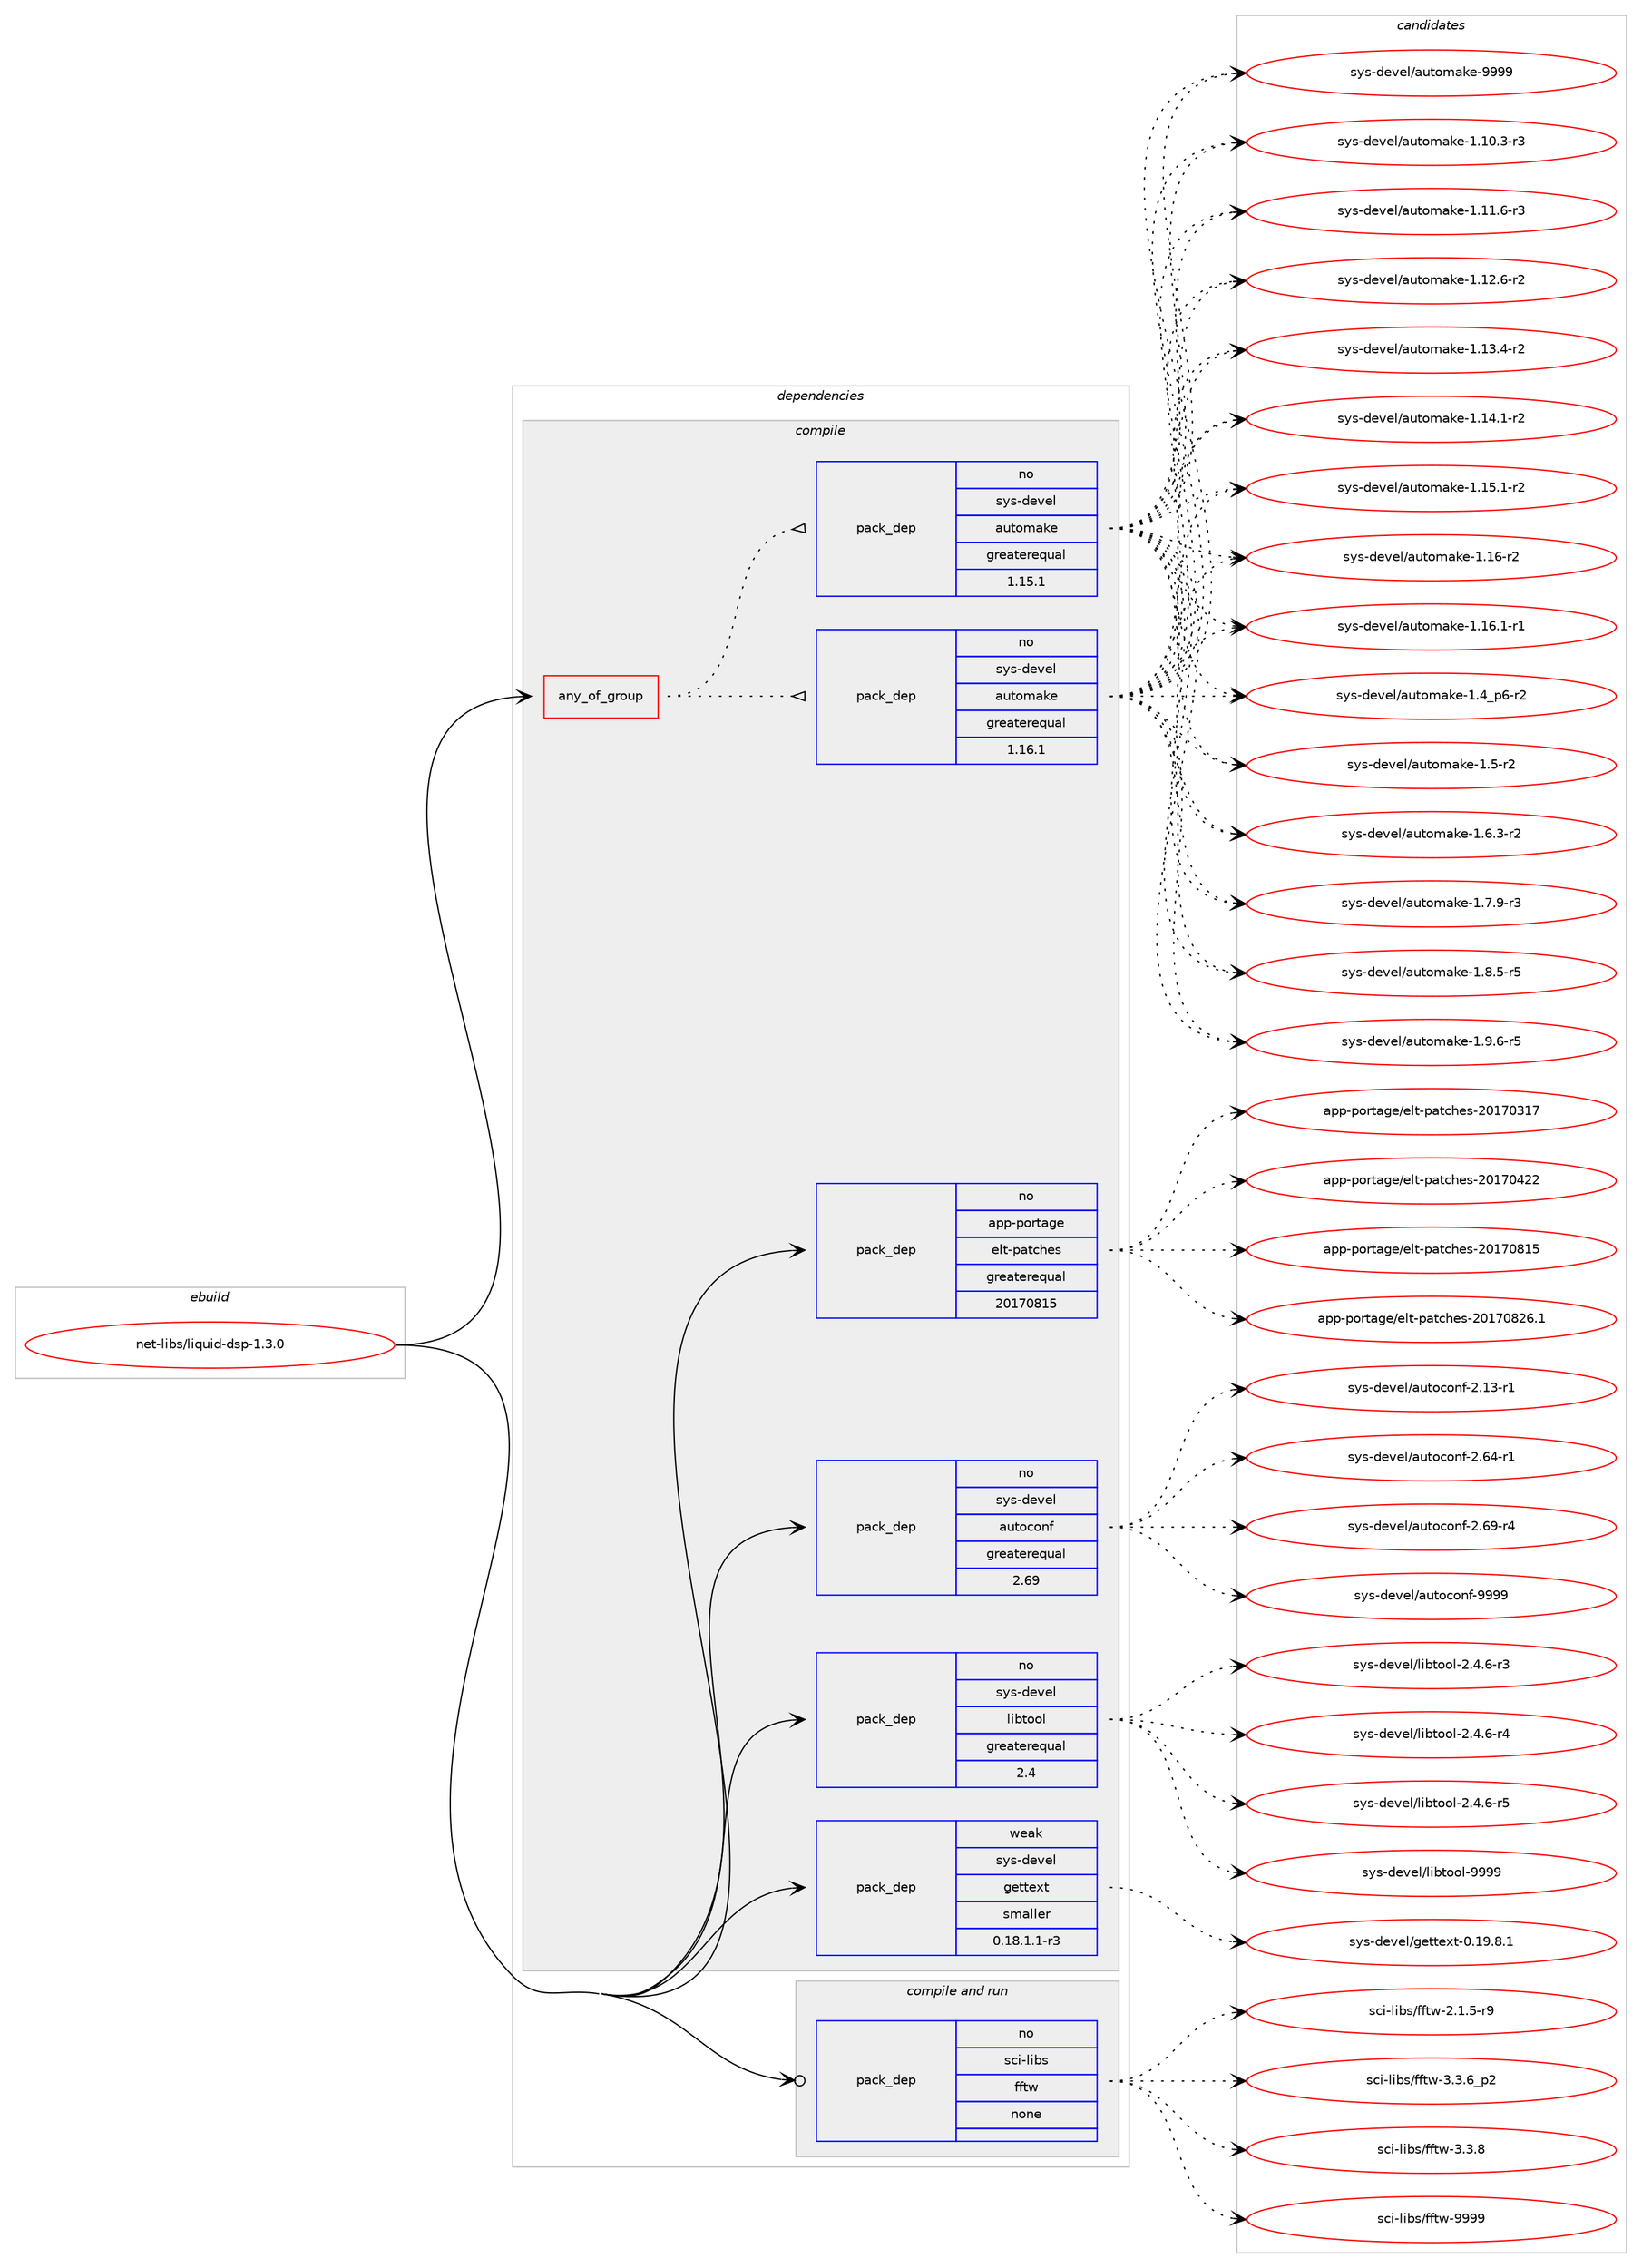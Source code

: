 digraph prolog {

# *************
# Graph options
# *************

newrank=true;
concentrate=true;
compound=true;
graph [rankdir=LR,fontname=Helvetica,fontsize=10,ranksep=1.5];#, ranksep=2.5, nodesep=0.2];
edge  [arrowhead=vee];
node  [fontname=Helvetica,fontsize=10];

# **********
# The ebuild
# **********

subgraph cluster_leftcol {
color=gray;
rank=same;
label=<<i>ebuild</i>>;
id [label="net-libs/liquid-dsp-1.3.0", color=red, width=4, href="../net-libs/liquid-dsp-1.3.0.svg"];
}

# ****************
# The dependencies
# ****************

subgraph cluster_midcol {
color=gray;
label=<<i>dependencies</i>>;
subgraph cluster_compile {
fillcolor="#eeeeee";
style=filled;
label=<<i>compile</i>>;
subgraph any26186 {
dependency1661012 [label=<<TABLE BORDER="0" CELLBORDER="1" CELLSPACING="0" CELLPADDING="4"><TR><TD CELLPADDING="10">any_of_group</TD></TR></TABLE>>, shape=none, color=red];subgraph pack1187535 {
dependency1661013 [label=<<TABLE BORDER="0" CELLBORDER="1" CELLSPACING="0" CELLPADDING="4" WIDTH="220"><TR><TD ROWSPAN="6" CELLPADDING="30">pack_dep</TD></TR><TR><TD WIDTH="110">no</TD></TR><TR><TD>sys-devel</TD></TR><TR><TD>automake</TD></TR><TR><TD>greaterequal</TD></TR><TR><TD>1.16.1</TD></TR></TABLE>>, shape=none, color=blue];
}
dependency1661012:e -> dependency1661013:w [weight=20,style="dotted",arrowhead="oinv"];
subgraph pack1187536 {
dependency1661014 [label=<<TABLE BORDER="0" CELLBORDER="1" CELLSPACING="0" CELLPADDING="4" WIDTH="220"><TR><TD ROWSPAN="6" CELLPADDING="30">pack_dep</TD></TR><TR><TD WIDTH="110">no</TD></TR><TR><TD>sys-devel</TD></TR><TR><TD>automake</TD></TR><TR><TD>greaterequal</TD></TR><TR><TD>1.15.1</TD></TR></TABLE>>, shape=none, color=blue];
}
dependency1661012:e -> dependency1661014:w [weight=20,style="dotted",arrowhead="oinv"];
}
id:e -> dependency1661012:w [weight=20,style="solid",arrowhead="vee"];
subgraph pack1187537 {
dependency1661015 [label=<<TABLE BORDER="0" CELLBORDER="1" CELLSPACING="0" CELLPADDING="4" WIDTH="220"><TR><TD ROWSPAN="6" CELLPADDING="30">pack_dep</TD></TR><TR><TD WIDTH="110">no</TD></TR><TR><TD>app-portage</TD></TR><TR><TD>elt-patches</TD></TR><TR><TD>greaterequal</TD></TR><TR><TD>20170815</TD></TR></TABLE>>, shape=none, color=blue];
}
id:e -> dependency1661015:w [weight=20,style="solid",arrowhead="vee"];
subgraph pack1187538 {
dependency1661016 [label=<<TABLE BORDER="0" CELLBORDER="1" CELLSPACING="0" CELLPADDING="4" WIDTH="220"><TR><TD ROWSPAN="6" CELLPADDING="30">pack_dep</TD></TR><TR><TD WIDTH="110">no</TD></TR><TR><TD>sys-devel</TD></TR><TR><TD>autoconf</TD></TR><TR><TD>greaterequal</TD></TR><TR><TD>2.69</TD></TR></TABLE>>, shape=none, color=blue];
}
id:e -> dependency1661016:w [weight=20,style="solid",arrowhead="vee"];
subgraph pack1187539 {
dependency1661017 [label=<<TABLE BORDER="0" CELLBORDER="1" CELLSPACING="0" CELLPADDING="4" WIDTH="220"><TR><TD ROWSPAN="6" CELLPADDING="30">pack_dep</TD></TR><TR><TD WIDTH="110">no</TD></TR><TR><TD>sys-devel</TD></TR><TR><TD>libtool</TD></TR><TR><TD>greaterequal</TD></TR><TR><TD>2.4</TD></TR></TABLE>>, shape=none, color=blue];
}
id:e -> dependency1661017:w [weight=20,style="solid",arrowhead="vee"];
subgraph pack1187540 {
dependency1661018 [label=<<TABLE BORDER="0" CELLBORDER="1" CELLSPACING="0" CELLPADDING="4" WIDTH="220"><TR><TD ROWSPAN="6" CELLPADDING="30">pack_dep</TD></TR><TR><TD WIDTH="110">weak</TD></TR><TR><TD>sys-devel</TD></TR><TR><TD>gettext</TD></TR><TR><TD>smaller</TD></TR><TR><TD>0.18.1.1-r3</TD></TR></TABLE>>, shape=none, color=blue];
}
id:e -> dependency1661018:w [weight=20,style="solid",arrowhead="vee"];
}
subgraph cluster_compileandrun {
fillcolor="#eeeeee";
style=filled;
label=<<i>compile and run</i>>;
subgraph pack1187541 {
dependency1661019 [label=<<TABLE BORDER="0" CELLBORDER="1" CELLSPACING="0" CELLPADDING="4" WIDTH="220"><TR><TD ROWSPAN="6" CELLPADDING="30">pack_dep</TD></TR><TR><TD WIDTH="110">no</TD></TR><TR><TD>sci-libs</TD></TR><TR><TD>fftw</TD></TR><TR><TD>none</TD></TR><TR><TD></TD></TR></TABLE>>, shape=none, color=blue];
}
id:e -> dependency1661019:w [weight=20,style="solid",arrowhead="odotvee"];
}
subgraph cluster_run {
fillcolor="#eeeeee";
style=filled;
label=<<i>run</i>>;
}
}

# **************
# The candidates
# **************

subgraph cluster_choices {
rank=same;
color=gray;
label=<<i>candidates</i>>;

subgraph choice1187535 {
color=black;
nodesep=1;
choice11512111545100101118101108479711711611110997107101454946494846514511451 [label="sys-devel/automake-1.10.3-r3", color=red, width=4,href="../sys-devel/automake-1.10.3-r3.svg"];
choice11512111545100101118101108479711711611110997107101454946494946544511451 [label="sys-devel/automake-1.11.6-r3", color=red, width=4,href="../sys-devel/automake-1.11.6-r3.svg"];
choice11512111545100101118101108479711711611110997107101454946495046544511450 [label="sys-devel/automake-1.12.6-r2", color=red, width=4,href="../sys-devel/automake-1.12.6-r2.svg"];
choice11512111545100101118101108479711711611110997107101454946495146524511450 [label="sys-devel/automake-1.13.4-r2", color=red, width=4,href="../sys-devel/automake-1.13.4-r2.svg"];
choice11512111545100101118101108479711711611110997107101454946495246494511450 [label="sys-devel/automake-1.14.1-r2", color=red, width=4,href="../sys-devel/automake-1.14.1-r2.svg"];
choice11512111545100101118101108479711711611110997107101454946495346494511450 [label="sys-devel/automake-1.15.1-r2", color=red, width=4,href="../sys-devel/automake-1.15.1-r2.svg"];
choice1151211154510010111810110847971171161111099710710145494649544511450 [label="sys-devel/automake-1.16-r2", color=red, width=4,href="../sys-devel/automake-1.16-r2.svg"];
choice11512111545100101118101108479711711611110997107101454946495446494511449 [label="sys-devel/automake-1.16.1-r1", color=red, width=4,href="../sys-devel/automake-1.16.1-r1.svg"];
choice115121115451001011181011084797117116111109971071014549465295112544511450 [label="sys-devel/automake-1.4_p6-r2", color=red, width=4,href="../sys-devel/automake-1.4_p6-r2.svg"];
choice11512111545100101118101108479711711611110997107101454946534511450 [label="sys-devel/automake-1.5-r2", color=red, width=4,href="../sys-devel/automake-1.5-r2.svg"];
choice115121115451001011181011084797117116111109971071014549465446514511450 [label="sys-devel/automake-1.6.3-r2", color=red, width=4,href="../sys-devel/automake-1.6.3-r2.svg"];
choice115121115451001011181011084797117116111109971071014549465546574511451 [label="sys-devel/automake-1.7.9-r3", color=red, width=4,href="../sys-devel/automake-1.7.9-r3.svg"];
choice115121115451001011181011084797117116111109971071014549465646534511453 [label="sys-devel/automake-1.8.5-r5", color=red, width=4,href="../sys-devel/automake-1.8.5-r5.svg"];
choice115121115451001011181011084797117116111109971071014549465746544511453 [label="sys-devel/automake-1.9.6-r5", color=red, width=4,href="../sys-devel/automake-1.9.6-r5.svg"];
choice115121115451001011181011084797117116111109971071014557575757 [label="sys-devel/automake-9999", color=red, width=4,href="../sys-devel/automake-9999.svg"];
dependency1661013:e -> choice11512111545100101118101108479711711611110997107101454946494846514511451:w [style=dotted,weight="100"];
dependency1661013:e -> choice11512111545100101118101108479711711611110997107101454946494946544511451:w [style=dotted,weight="100"];
dependency1661013:e -> choice11512111545100101118101108479711711611110997107101454946495046544511450:w [style=dotted,weight="100"];
dependency1661013:e -> choice11512111545100101118101108479711711611110997107101454946495146524511450:w [style=dotted,weight="100"];
dependency1661013:e -> choice11512111545100101118101108479711711611110997107101454946495246494511450:w [style=dotted,weight="100"];
dependency1661013:e -> choice11512111545100101118101108479711711611110997107101454946495346494511450:w [style=dotted,weight="100"];
dependency1661013:e -> choice1151211154510010111810110847971171161111099710710145494649544511450:w [style=dotted,weight="100"];
dependency1661013:e -> choice11512111545100101118101108479711711611110997107101454946495446494511449:w [style=dotted,weight="100"];
dependency1661013:e -> choice115121115451001011181011084797117116111109971071014549465295112544511450:w [style=dotted,weight="100"];
dependency1661013:e -> choice11512111545100101118101108479711711611110997107101454946534511450:w [style=dotted,weight="100"];
dependency1661013:e -> choice115121115451001011181011084797117116111109971071014549465446514511450:w [style=dotted,weight="100"];
dependency1661013:e -> choice115121115451001011181011084797117116111109971071014549465546574511451:w [style=dotted,weight="100"];
dependency1661013:e -> choice115121115451001011181011084797117116111109971071014549465646534511453:w [style=dotted,weight="100"];
dependency1661013:e -> choice115121115451001011181011084797117116111109971071014549465746544511453:w [style=dotted,weight="100"];
dependency1661013:e -> choice115121115451001011181011084797117116111109971071014557575757:w [style=dotted,weight="100"];
}
subgraph choice1187536 {
color=black;
nodesep=1;
choice11512111545100101118101108479711711611110997107101454946494846514511451 [label="sys-devel/automake-1.10.3-r3", color=red, width=4,href="../sys-devel/automake-1.10.3-r3.svg"];
choice11512111545100101118101108479711711611110997107101454946494946544511451 [label="sys-devel/automake-1.11.6-r3", color=red, width=4,href="../sys-devel/automake-1.11.6-r3.svg"];
choice11512111545100101118101108479711711611110997107101454946495046544511450 [label="sys-devel/automake-1.12.6-r2", color=red, width=4,href="../sys-devel/automake-1.12.6-r2.svg"];
choice11512111545100101118101108479711711611110997107101454946495146524511450 [label="sys-devel/automake-1.13.4-r2", color=red, width=4,href="../sys-devel/automake-1.13.4-r2.svg"];
choice11512111545100101118101108479711711611110997107101454946495246494511450 [label="sys-devel/automake-1.14.1-r2", color=red, width=4,href="../sys-devel/automake-1.14.1-r2.svg"];
choice11512111545100101118101108479711711611110997107101454946495346494511450 [label="sys-devel/automake-1.15.1-r2", color=red, width=4,href="../sys-devel/automake-1.15.1-r2.svg"];
choice1151211154510010111810110847971171161111099710710145494649544511450 [label="sys-devel/automake-1.16-r2", color=red, width=4,href="../sys-devel/automake-1.16-r2.svg"];
choice11512111545100101118101108479711711611110997107101454946495446494511449 [label="sys-devel/automake-1.16.1-r1", color=red, width=4,href="../sys-devel/automake-1.16.1-r1.svg"];
choice115121115451001011181011084797117116111109971071014549465295112544511450 [label="sys-devel/automake-1.4_p6-r2", color=red, width=4,href="../sys-devel/automake-1.4_p6-r2.svg"];
choice11512111545100101118101108479711711611110997107101454946534511450 [label="sys-devel/automake-1.5-r2", color=red, width=4,href="../sys-devel/automake-1.5-r2.svg"];
choice115121115451001011181011084797117116111109971071014549465446514511450 [label="sys-devel/automake-1.6.3-r2", color=red, width=4,href="../sys-devel/automake-1.6.3-r2.svg"];
choice115121115451001011181011084797117116111109971071014549465546574511451 [label="sys-devel/automake-1.7.9-r3", color=red, width=4,href="../sys-devel/automake-1.7.9-r3.svg"];
choice115121115451001011181011084797117116111109971071014549465646534511453 [label="sys-devel/automake-1.8.5-r5", color=red, width=4,href="../sys-devel/automake-1.8.5-r5.svg"];
choice115121115451001011181011084797117116111109971071014549465746544511453 [label="sys-devel/automake-1.9.6-r5", color=red, width=4,href="../sys-devel/automake-1.9.6-r5.svg"];
choice115121115451001011181011084797117116111109971071014557575757 [label="sys-devel/automake-9999", color=red, width=4,href="../sys-devel/automake-9999.svg"];
dependency1661014:e -> choice11512111545100101118101108479711711611110997107101454946494846514511451:w [style=dotted,weight="100"];
dependency1661014:e -> choice11512111545100101118101108479711711611110997107101454946494946544511451:w [style=dotted,weight="100"];
dependency1661014:e -> choice11512111545100101118101108479711711611110997107101454946495046544511450:w [style=dotted,weight="100"];
dependency1661014:e -> choice11512111545100101118101108479711711611110997107101454946495146524511450:w [style=dotted,weight="100"];
dependency1661014:e -> choice11512111545100101118101108479711711611110997107101454946495246494511450:w [style=dotted,weight="100"];
dependency1661014:e -> choice11512111545100101118101108479711711611110997107101454946495346494511450:w [style=dotted,weight="100"];
dependency1661014:e -> choice1151211154510010111810110847971171161111099710710145494649544511450:w [style=dotted,weight="100"];
dependency1661014:e -> choice11512111545100101118101108479711711611110997107101454946495446494511449:w [style=dotted,weight="100"];
dependency1661014:e -> choice115121115451001011181011084797117116111109971071014549465295112544511450:w [style=dotted,weight="100"];
dependency1661014:e -> choice11512111545100101118101108479711711611110997107101454946534511450:w [style=dotted,weight="100"];
dependency1661014:e -> choice115121115451001011181011084797117116111109971071014549465446514511450:w [style=dotted,weight="100"];
dependency1661014:e -> choice115121115451001011181011084797117116111109971071014549465546574511451:w [style=dotted,weight="100"];
dependency1661014:e -> choice115121115451001011181011084797117116111109971071014549465646534511453:w [style=dotted,weight="100"];
dependency1661014:e -> choice115121115451001011181011084797117116111109971071014549465746544511453:w [style=dotted,weight="100"];
dependency1661014:e -> choice115121115451001011181011084797117116111109971071014557575757:w [style=dotted,weight="100"];
}
subgraph choice1187537 {
color=black;
nodesep=1;
choice97112112451121111141169710310147101108116451129711699104101115455048495548514955 [label="app-portage/elt-patches-20170317", color=red, width=4,href="../app-portage/elt-patches-20170317.svg"];
choice97112112451121111141169710310147101108116451129711699104101115455048495548525050 [label="app-portage/elt-patches-20170422", color=red, width=4,href="../app-portage/elt-patches-20170422.svg"];
choice97112112451121111141169710310147101108116451129711699104101115455048495548564953 [label="app-portage/elt-patches-20170815", color=red, width=4,href="../app-portage/elt-patches-20170815.svg"];
choice971121124511211111411697103101471011081164511297116991041011154550484955485650544649 [label="app-portage/elt-patches-20170826.1", color=red, width=4,href="../app-portage/elt-patches-20170826.1.svg"];
dependency1661015:e -> choice97112112451121111141169710310147101108116451129711699104101115455048495548514955:w [style=dotted,weight="100"];
dependency1661015:e -> choice97112112451121111141169710310147101108116451129711699104101115455048495548525050:w [style=dotted,weight="100"];
dependency1661015:e -> choice97112112451121111141169710310147101108116451129711699104101115455048495548564953:w [style=dotted,weight="100"];
dependency1661015:e -> choice971121124511211111411697103101471011081164511297116991041011154550484955485650544649:w [style=dotted,weight="100"];
}
subgraph choice1187538 {
color=black;
nodesep=1;
choice1151211154510010111810110847971171161119911111010245504649514511449 [label="sys-devel/autoconf-2.13-r1", color=red, width=4,href="../sys-devel/autoconf-2.13-r1.svg"];
choice1151211154510010111810110847971171161119911111010245504654524511449 [label="sys-devel/autoconf-2.64-r1", color=red, width=4,href="../sys-devel/autoconf-2.64-r1.svg"];
choice1151211154510010111810110847971171161119911111010245504654574511452 [label="sys-devel/autoconf-2.69-r4", color=red, width=4,href="../sys-devel/autoconf-2.69-r4.svg"];
choice115121115451001011181011084797117116111991111101024557575757 [label="sys-devel/autoconf-9999", color=red, width=4,href="../sys-devel/autoconf-9999.svg"];
dependency1661016:e -> choice1151211154510010111810110847971171161119911111010245504649514511449:w [style=dotted,weight="100"];
dependency1661016:e -> choice1151211154510010111810110847971171161119911111010245504654524511449:w [style=dotted,weight="100"];
dependency1661016:e -> choice1151211154510010111810110847971171161119911111010245504654574511452:w [style=dotted,weight="100"];
dependency1661016:e -> choice115121115451001011181011084797117116111991111101024557575757:w [style=dotted,weight="100"];
}
subgraph choice1187539 {
color=black;
nodesep=1;
choice1151211154510010111810110847108105981161111111084550465246544511451 [label="sys-devel/libtool-2.4.6-r3", color=red, width=4,href="../sys-devel/libtool-2.4.6-r3.svg"];
choice1151211154510010111810110847108105981161111111084550465246544511452 [label="sys-devel/libtool-2.4.6-r4", color=red, width=4,href="../sys-devel/libtool-2.4.6-r4.svg"];
choice1151211154510010111810110847108105981161111111084550465246544511453 [label="sys-devel/libtool-2.4.6-r5", color=red, width=4,href="../sys-devel/libtool-2.4.6-r5.svg"];
choice1151211154510010111810110847108105981161111111084557575757 [label="sys-devel/libtool-9999", color=red, width=4,href="../sys-devel/libtool-9999.svg"];
dependency1661017:e -> choice1151211154510010111810110847108105981161111111084550465246544511451:w [style=dotted,weight="100"];
dependency1661017:e -> choice1151211154510010111810110847108105981161111111084550465246544511452:w [style=dotted,weight="100"];
dependency1661017:e -> choice1151211154510010111810110847108105981161111111084550465246544511453:w [style=dotted,weight="100"];
dependency1661017:e -> choice1151211154510010111810110847108105981161111111084557575757:w [style=dotted,weight="100"];
}
subgraph choice1187540 {
color=black;
nodesep=1;
choice1151211154510010111810110847103101116116101120116454846495746564649 [label="sys-devel/gettext-0.19.8.1", color=red, width=4,href="../sys-devel/gettext-0.19.8.1.svg"];
dependency1661018:e -> choice1151211154510010111810110847103101116116101120116454846495746564649:w [style=dotted,weight="100"];
}
subgraph choice1187541 {
color=black;
nodesep=1;
choice115991054510810598115471021021161194550464946534511457 [label="sci-libs/fftw-2.1.5-r9", color=red, width=4,href="../sci-libs/fftw-2.1.5-r9.svg"];
choice115991054510810598115471021021161194551465146549511250 [label="sci-libs/fftw-3.3.6_p2", color=red, width=4,href="../sci-libs/fftw-3.3.6_p2.svg"];
choice11599105451081059811547102102116119455146514656 [label="sci-libs/fftw-3.3.8", color=red, width=4,href="../sci-libs/fftw-3.3.8.svg"];
choice115991054510810598115471021021161194557575757 [label="sci-libs/fftw-9999", color=red, width=4,href="../sci-libs/fftw-9999.svg"];
dependency1661019:e -> choice115991054510810598115471021021161194550464946534511457:w [style=dotted,weight="100"];
dependency1661019:e -> choice115991054510810598115471021021161194551465146549511250:w [style=dotted,weight="100"];
dependency1661019:e -> choice11599105451081059811547102102116119455146514656:w [style=dotted,weight="100"];
dependency1661019:e -> choice115991054510810598115471021021161194557575757:w [style=dotted,weight="100"];
}
}

}
